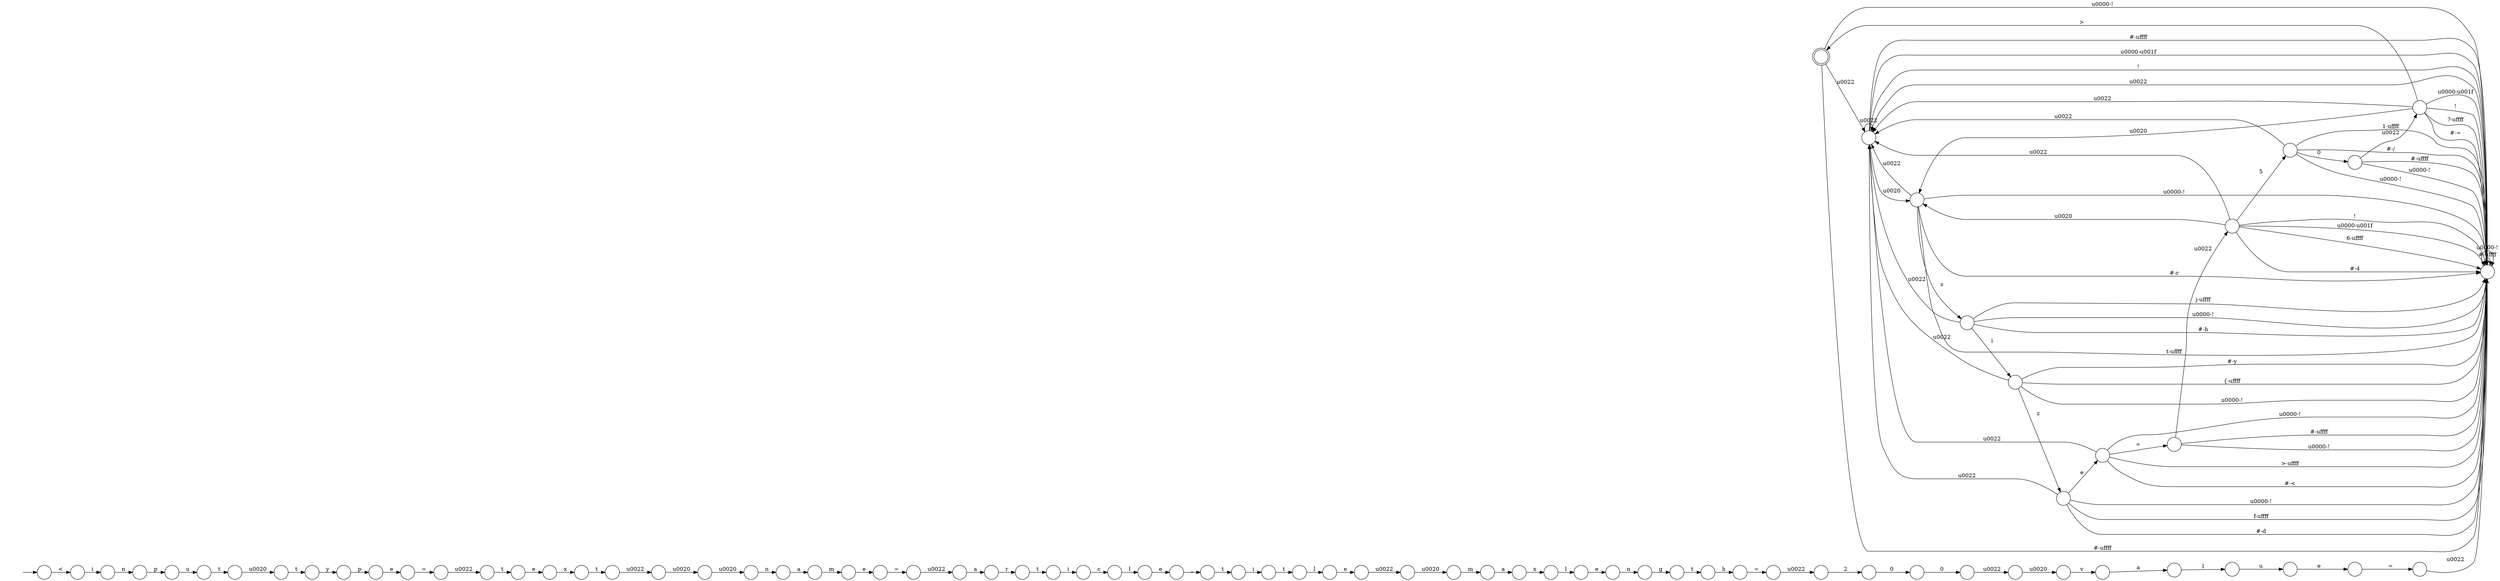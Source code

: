 digraph Automaton {
  rankdir = LR;
  0 [shape=doublecircle,label=""];
  0 -> 62 [label="\u0022"]
  0 -> 4 [label="#-\uffff"]
  0 -> 4 [label="\u0000-!"]
  1 [shape=circle,label=""];
  1 -> 28 [label="="]
  2 [shape=circle,label=""];
  2 -> 64 [label="e"]
  3 [shape=circle,label=""];
  3 -> 11 [label="\u0020"]
  4 [shape=circle,label=""];
  4 -> 62 [label="\u0022"]
  4 -> 4 [label="#-\uffff"]
  4 -> 4 [label="\u0000-!"]
  5 [shape=circle,label=""];
  5 -> 38 [label="i"]
  6 [shape=circle,label=""];
  6 -> 53 [label="l"]
  7 [shape=circle,label=""];
  7 -> 37 [label="2"]
  8 [shape=circle,label=""];
  8 -> 68 [label="i"]
  9 [shape=circle,label=""];
  9 -> 47 [label="l"]
  10 [shape=circle,label=""];
  10 -> 22 [label="a"]
  11 [shape=circle,label=""];
  11 -> 59 [label="v"]
  12 [shape=circle,label=""];
  12 -> 54 [label="t"]
  13 [shape=circle,label=""];
  13 -> 19 [label="z"]
  13 -> 62 [label="\u0022"]
  13 -> 4 [label="\u0000-!"]
  13 -> 4 [label="#-y"]
  13 -> 4 [label="{-\uffff"]
  14 [shape=circle,label=""];
  14 -> 31 [label="\u0022"]
  14 -> 4 [label="#-\uffff"]
  14 -> 4 [label="\u0000-!"]
  15 [shape=circle,label=""];
  15 -> 42 [label="e"]
  16 [shape=circle,label=""];
  16 -> 56 [label="\u0022"]
  17 [shape=circle,label=""];
  17 -> 62 [label="\u0022"]
  17 -> 4 [label="\u0000-!"]
  17 -> 4 [label="1-\uffff"]
  17 -> 14 [label="0"]
  17 -> 4 [label="#-/"]
  18 [shape=circle,label=""];
  18 -> 58 [label="t"]
  19 [shape=circle,label=""];
  19 -> 62 [label="\u0022"]
  19 -> 29 [label="e"]
  19 -> 4 [label="\u0000-!"]
  19 -> 4 [label="f-\uffff"]
  19 -> 4 [label="#-d"]
  20 [shape=circle,label=""];
  20 -> 66 [label="p"]
  21 [shape=circle,label=""];
  21 -> 60 [label="0"]
  22 [shape=circle,label=""];
  22 -> 30 [label="x"]
  23 [shape=circle,label=""];
  23 -> 33 [label="r"]
  24 [shape=circle,label=""];
  24 -> 75 [label="="]
  25 [shape=circle,label=""];
  25 -> 18 [label="x"]
  26 [shape=circle,label=""];
  26 -> 62 [label="\u0022"]
  26 -> 4 [label="\u0000-!"]
  26 -> 13 [label="i"]
  26 -> 4 [label="#-h"]
  26 -> 4 [label="j-\uffff"]
  27 [shape=circle,label=""];
  27 -> 67 [label="a"]
  28 [shape=circle,label=""];
  28 -> 12 [label="\u0022"]
  29 [shape=circle,label=""];
  29 -> 61 [label="="]
  29 -> 62 [label="\u0022"]
  29 -> 4 [label="#-<"]
  29 -> 4 [label="\u0000-!"]
  29 -> 4 [label=">-\uffff"]
  30 [shape=circle,label=""];
  30 -> 2 [label="l"]
  31 [shape=circle,label=""];
  31 -> 62 [label="\u0022"]
  31 -> 4 [label="#-="]
  31 -> 0 [label=">"]
  31 -> 4 [label="\u0000-\u001f"]
  31 -> 35 [label="\u0020"]
  31 -> 4 [label="!"]
  31 -> 4 [label="?-\uffff"]
  32 [shape=circle,label=""];
  32 -> 23 [label="a"]
  33 [shape=circle,label=""];
  33 -> 43 [label="t"]
  34 [shape=circle,label=""];
  34 -> 32 [label="\u0022"]
  35 [shape=circle,label=""];
  35 -> 62 [label="\u0022"]
  35 -> 4 [label="\u0000-!"]
  35 -> 4 [label="#-r"]
  35 -> 26 [label="s"]
  35 -> 4 [label="t-\uffff"]
  36 [shape=circle,label=""];
  36 -> 6 [label="c"]
  37 [shape=circle,label=""];
  37 -> 21 [label="0"]
  38 [shape=circle,label=""];
  38 -> 55 [label="n"]
  39 [shape=circle,label=""];
  39 -> 24 [label="h"]
  40 [shape=circle,label=""];
  40 -> 27 [label="n"]
  41 [shape=circle,label=""];
  41 -> 70 [label="t"]
  42 [shape=circle,label=""];
  42 -> 50 [label="="]
  43 [shape=circle,label=""];
  43 -> 36 [label="i"]
  44 [shape=circle,label=""];
  44 -> 46 [label="l"]
  45 [shape=circle,label=""];
  45 -> 57 [label="e"]
  46 [shape=circle,label=""];
  46 -> 15 [label="u"]
  47 [shape=circle,label=""];
  47 -> 16 [label="e"]
  48 [shape=circle,label=""];
  48 -> 49 [label="_"]
  49 [shape=circle,label=""];
  49 -> 8 [label="t"]
  50 [shape=circle,label=""];
  50 -> 4 [label="\u0022"]
  51 [shape=circle,label=""];
  51 -> 65 [label="g"]
  52 [shape=circle,label=""];
  52 -> 41 [label="u"]
  53 [shape=circle,label=""];
  53 -> 48 [label="e"]
  54 [shape=circle,label=""];
  54 -> 25 [label="e"]
  55 [shape=circle,label=""];
  55 -> 52 [label="p"]
  56 [shape=circle,label=""];
  56 -> 76 [label="\u0020"]
  57 [shape=circle,label=""];
  57 -> 34 [label="="]
  58 [shape=circle,label=""];
  58 -> 73 [label="\u0022"]
  59 [shape=circle,label=""];
  59 -> 44 [label="a"]
  60 [shape=circle,label=""];
  60 -> 3 [label="\u0022"]
  61 [shape=circle,label=""];
  61 -> 69 [label="\u0022"]
  61 -> 4 [label="#-\uffff"]
  61 -> 4 [label="\u0000-!"]
  62 [shape=circle,label=""];
  62 -> 62 [label="\u0022"]
  62 -> 4 [label="#-\uffff"]
  62 -> 4 [label="\u0000-\u001f"]
  62 -> 35 [label="\u0020"]
  62 -> 4 [label="!"]
  63 [shape=circle,label=""];
  63 -> 72 [label="t"]
  64 [shape=circle,label=""];
  64 -> 51 [label="n"]
  65 [shape=circle,label=""];
  65 -> 39 [label="t"]
  66 [shape=circle,label=""];
  66 -> 1 [label="e"]
  67 [shape=circle,label=""];
  67 -> 45 [label="m"]
  68 [shape=circle,label=""];
  68 -> 9 [label="t"]
  69 [shape=circle,label=""];
  69 -> 62 [label="\u0022"]
  69 -> 4 [label="\u0000-\u001f"]
  69 -> 35 [label="\u0020"]
  69 -> 17 [label="5"]
  69 -> 4 [label="6-\uffff"]
  69 -> 4 [label="#-4"]
  69 -> 4 [label="!"]
  70 [shape=circle,label=""];
  70 -> 63 [label="\u0020"]
  71 [shape=circle,label=""];
  71 -> 40 [label="\u0020"]
  72 [shape=circle,label=""];
  72 -> 20 [label="y"]
  73 [shape=circle,label=""];
  73 -> 71 [label="\u0020"]
  74 [shape=circle,label=""];
  initial [shape=plaintext,label=""];
  initial -> 74
  74 -> 5 [label="<"]
  75 [shape=circle,label=""];
  75 -> 7 [label="\u0022"]
  76 [shape=circle,label=""];
  76 -> 10 [label="m"]
}

